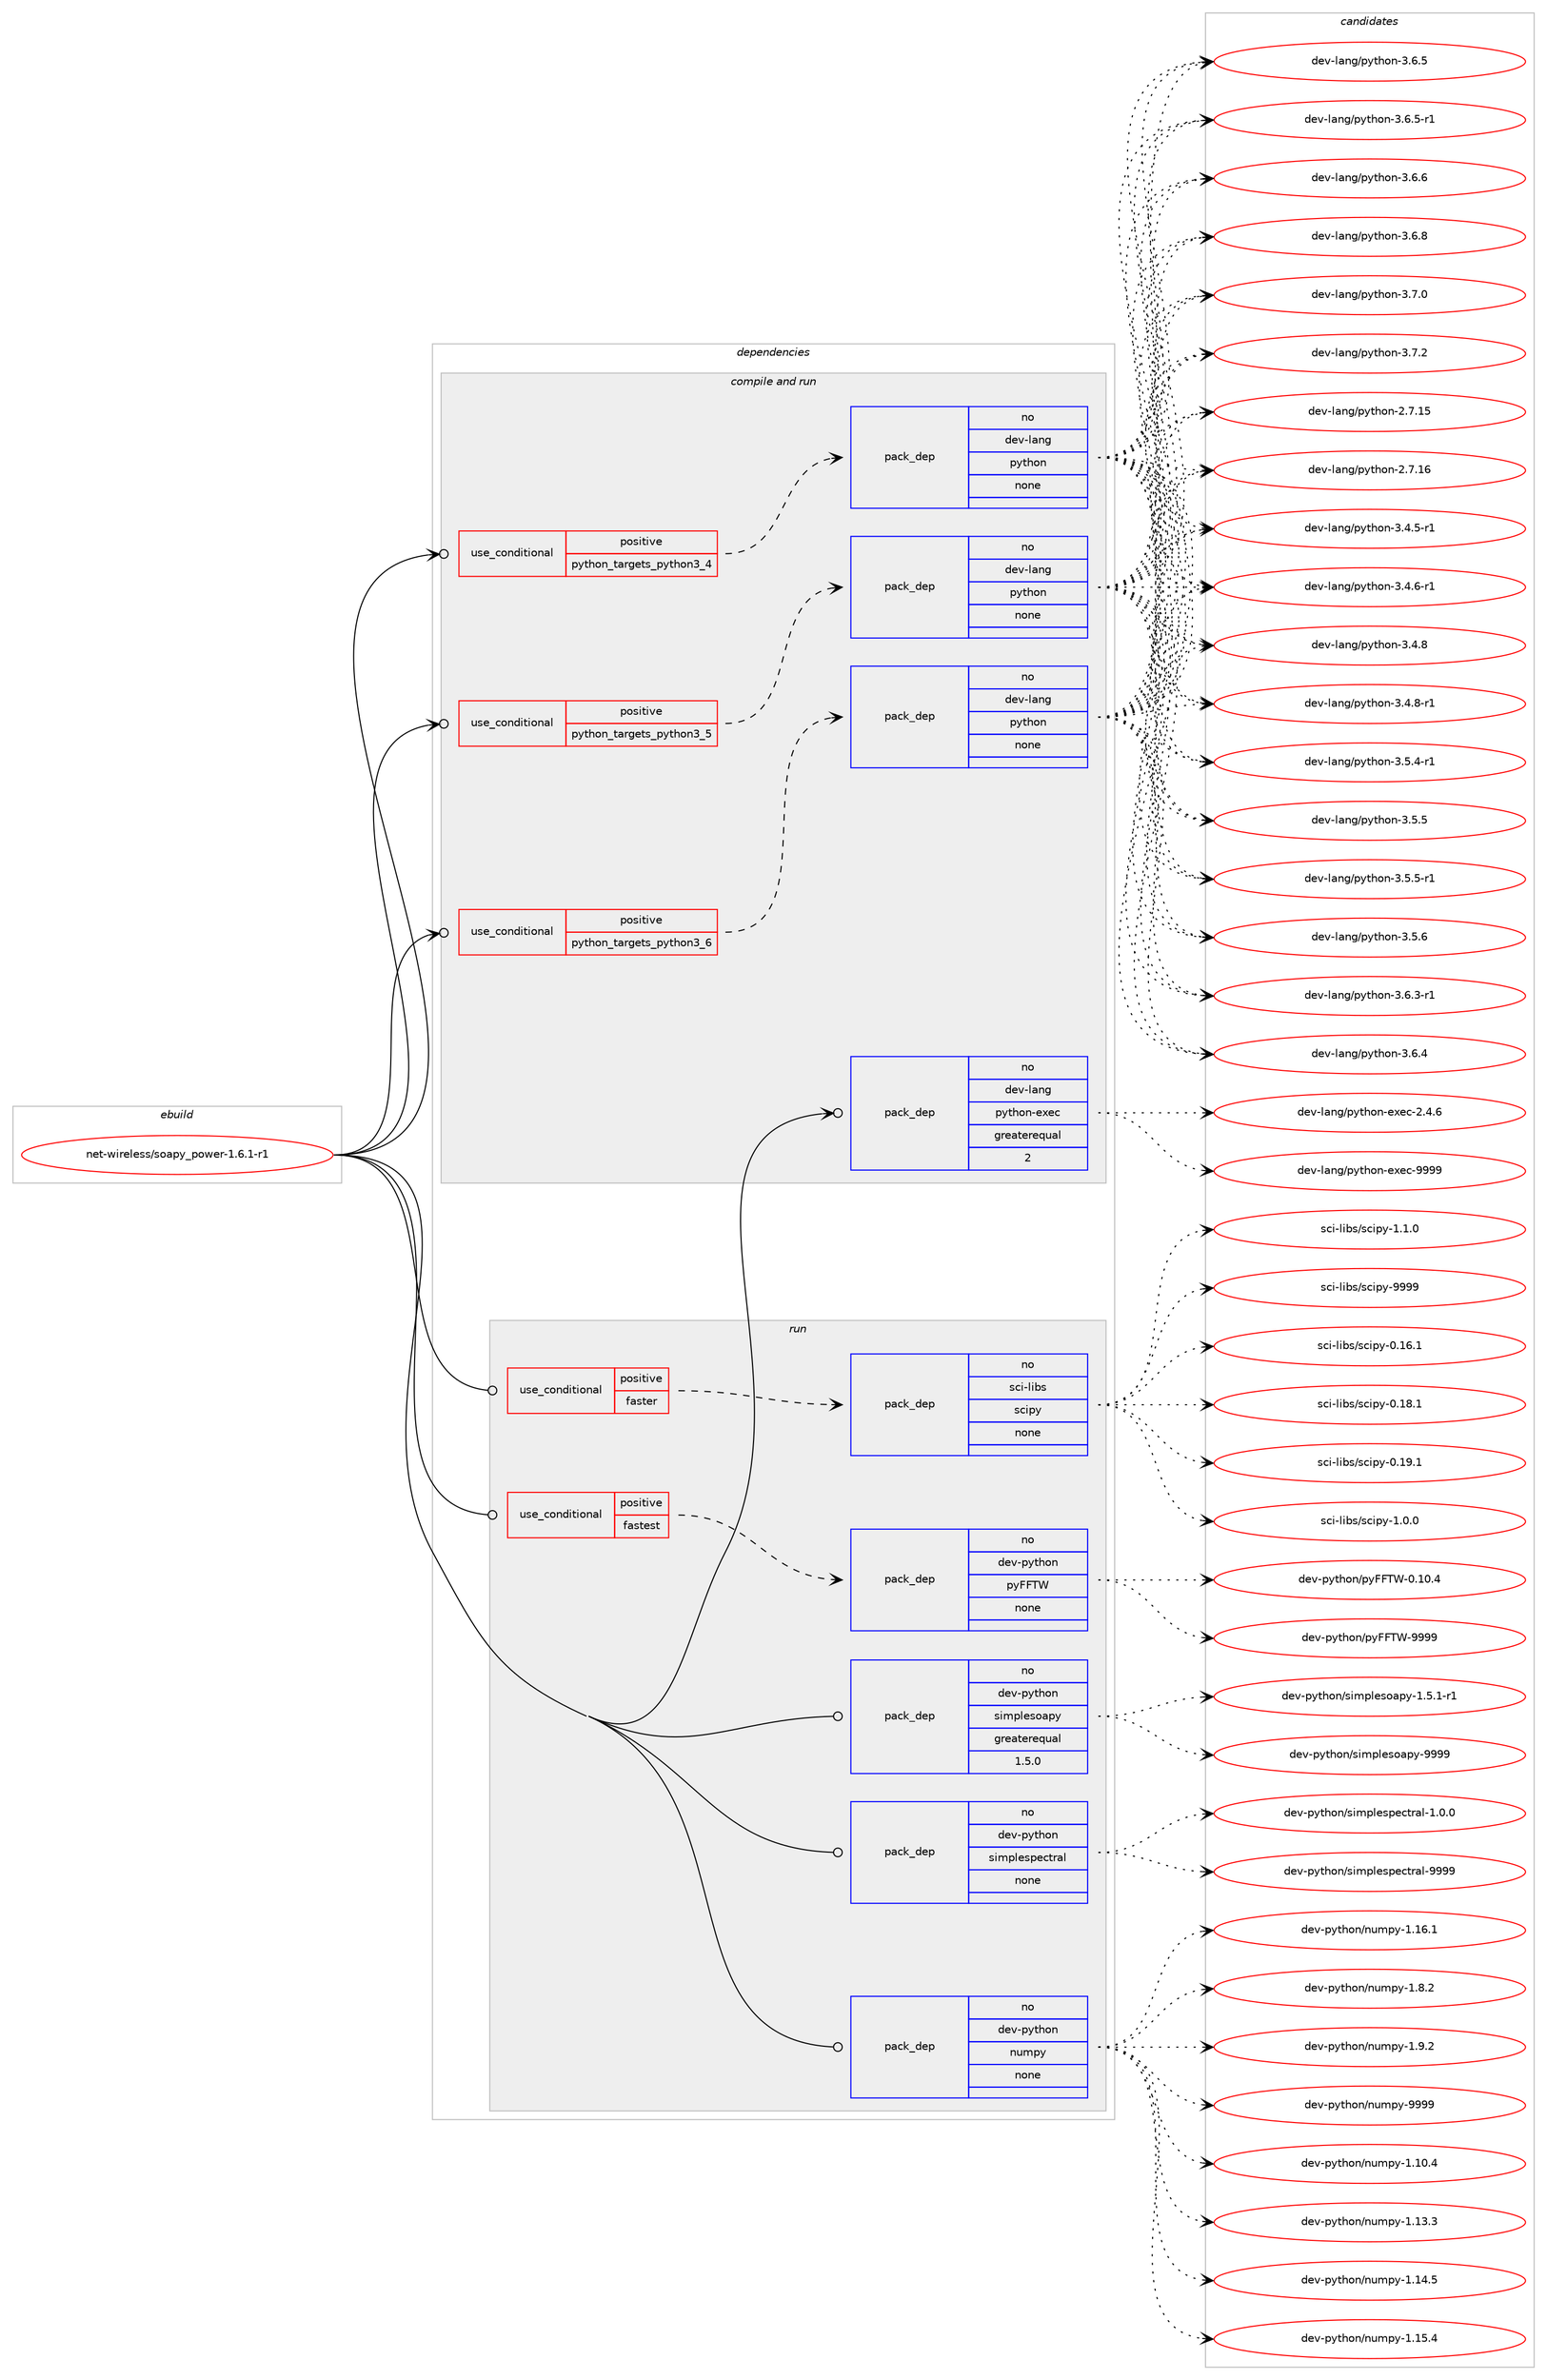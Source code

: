 digraph prolog {

# *************
# Graph options
# *************

newrank=true;
concentrate=true;
compound=true;
graph [rankdir=LR,fontname=Helvetica,fontsize=10,ranksep=1.5];#, ranksep=2.5, nodesep=0.2];
edge  [arrowhead=vee];
node  [fontname=Helvetica,fontsize=10];

# **********
# The ebuild
# **********

subgraph cluster_leftcol {
color=gray;
rank=same;
label=<<i>ebuild</i>>;
id [label="net-wireless/soapy_power-1.6.1-r1", color=red, width=4, href="../net-wireless/soapy_power-1.6.1-r1.svg"];
}

# ****************
# The dependencies
# ****************

subgraph cluster_midcol {
color=gray;
label=<<i>dependencies</i>>;
subgraph cluster_compile {
fillcolor="#eeeeee";
style=filled;
label=<<i>compile</i>>;
}
subgraph cluster_compileandrun {
fillcolor="#eeeeee";
style=filled;
label=<<i>compile and run</i>>;
subgraph cond451492 {
dependency1681226 [label=<<TABLE BORDER="0" CELLBORDER="1" CELLSPACING="0" CELLPADDING="4"><TR><TD ROWSPAN="3" CELLPADDING="10">use_conditional</TD></TR><TR><TD>positive</TD></TR><TR><TD>python_targets_python3_4</TD></TR></TABLE>>, shape=none, color=red];
subgraph pack1202215 {
dependency1681227 [label=<<TABLE BORDER="0" CELLBORDER="1" CELLSPACING="0" CELLPADDING="4" WIDTH="220"><TR><TD ROWSPAN="6" CELLPADDING="30">pack_dep</TD></TR><TR><TD WIDTH="110">no</TD></TR><TR><TD>dev-lang</TD></TR><TR><TD>python</TD></TR><TR><TD>none</TD></TR><TR><TD></TD></TR></TABLE>>, shape=none, color=blue];
}
dependency1681226:e -> dependency1681227:w [weight=20,style="dashed",arrowhead="vee"];
}
id:e -> dependency1681226:w [weight=20,style="solid",arrowhead="odotvee"];
subgraph cond451493 {
dependency1681228 [label=<<TABLE BORDER="0" CELLBORDER="1" CELLSPACING="0" CELLPADDING="4"><TR><TD ROWSPAN="3" CELLPADDING="10">use_conditional</TD></TR><TR><TD>positive</TD></TR><TR><TD>python_targets_python3_5</TD></TR></TABLE>>, shape=none, color=red];
subgraph pack1202216 {
dependency1681229 [label=<<TABLE BORDER="0" CELLBORDER="1" CELLSPACING="0" CELLPADDING="4" WIDTH="220"><TR><TD ROWSPAN="6" CELLPADDING="30">pack_dep</TD></TR><TR><TD WIDTH="110">no</TD></TR><TR><TD>dev-lang</TD></TR><TR><TD>python</TD></TR><TR><TD>none</TD></TR><TR><TD></TD></TR></TABLE>>, shape=none, color=blue];
}
dependency1681228:e -> dependency1681229:w [weight=20,style="dashed",arrowhead="vee"];
}
id:e -> dependency1681228:w [weight=20,style="solid",arrowhead="odotvee"];
subgraph cond451494 {
dependency1681230 [label=<<TABLE BORDER="0" CELLBORDER="1" CELLSPACING="0" CELLPADDING="4"><TR><TD ROWSPAN="3" CELLPADDING="10">use_conditional</TD></TR><TR><TD>positive</TD></TR><TR><TD>python_targets_python3_6</TD></TR></TABLE>>, shape=none, color=red];
subgraph pack1202217 {
dependency1681231 [label=<<TABLE BORDER="0" CELLBORDER="1" CELLSPACING="0" CELLPADDING="4" WIDTH="220"><TR><TD ROWSPAN="6" CELLPADDING="30">pack_dep</TD></TR><TR><TD WIDTH="110">no</TD></TR><TR><TD>dev-lang</TD></TR><TR><TD>python</TD></TR><TR><TD>none</TD></TR><TR><TD></TD></TR></TABLE>>, shape=none, color=blue];
}
dependency1681230:e -> dependency1681231:w [weight=20,style="dashed",arrowhead="vee"];
}
id:e -> dependency1681230:w [weight=20,style="solid",arrowhead="odotvee"];
subgraph pack1202218 {
dependency1681232 [label=<<TABLE BORDER="0" CELLBORDER="1" CELLSPACING="0" CELLPADDING="4" WIDTH="220"><TR><TD ROWSPAN="6" CELLPADDING="30">pack_dep</TD></TR><TR><TD WIDTH="110">no</TD></TR><TR><TD>dev-lang</TD></TR><TR><TD>python-exec</TD></TR><TR><TD>greaterequal</TD></TR><TR><TD>2</TD></TR></TABLE>>, shape=none, color=blue];
}
id:e -> dependency1681232:w [weight=20,style="solid",arrowhead="odotvee"];
}
subgraph cluster_run {
fillcolor="#eeeeee";
style=filled;
label=<<i>run</i>>;
subgraph cond451495 {
dependency1681233 [label=<<TABLE BORDER="0" CELLBORDER="1" CELLSPACING="0" CELLPADDING="4"><TR><TD ROWSPAN="3" CELLPADDING="10">use_conditional</TD></TR><TR><TD>positive</TD></TR><TR><TD>faster</TD></TR></TABLE>>, shape=none, color=red];
subgraph pack1202219 {
dependency1681234 [label=<<TABLE BORDER="0" CELLBORDER="1" CELLSPACING="0" CELLPADDING="4" WIDTH="220"><TR><TD ROWSPAN="6" CELLPADDING="30">pack_dep</TD></TR><TR><TD WIDTH="110">no</TD></TR><TR><TD>sci-libs</TD></TR><TR><TD>scipy</TD></TR><TR><TD>none</TD></TR><TR><TD></TD></TR></TABLE>>, shape=none, color=blue];
}
dependency1681233:e -> dependency1681234:w [weight=20,style="dashed",arrowhead="vee"];
}
id:e -> dependency1681233:w [weight=20,style="solid",arrowhead="odot"];
subgraph cond451496 {
dependency1681235 [label=<<TABLE BORDER="0" CELLBORDER="1" CELLSPACING="0" CELLPADDING="4"><TR><TD ROWSPAN="3" CELLPADDING="10">use_conditional</TD></TR><TR><TD>positive</TD></TR><TR><TD>fastest</TD></TR></TABLE>>, shape=none, color=red];
subgraph pack1202220 {
dependency1681236 [label=<<TABLE BORDER="0" CELLBORDER="1" CELLSPACING="0" CELLPADDING="4" WIDTH="220"><TR><TD ROWSPAN="6" CELLPADDING="30">pack_dep</TD></TR><TR><TD WIDTH="110">no</TD></TR><TR><TD>dev-python</TD></TR><TR><TD>pyFFTW</TD></TR><TR><TD>none</TD></TR><TR><TD></TD></TR></TABLE>>, shape=none, color=blue];
}
dependency1681235:e -> dependency1681236:w [weight=20,style="dashed",arrowhead="vee"];
}
id:e -> dependency1681235:w [weight=20,style="solid",arrowhead="odot"];
subgraph pack1202221 {
dependency1681237 [label=<<TABLE BORDER="0" CELLBORDER="1" CELLSPACING="0" CELLPADDING="4" WIDTH="220"><TR><TD ROWSPAN="6" CELLPADDING="30">pack_dep</TD></TR><TR><TD WIDTH="110">no</TD></TR><TR><TD>dev-python</TD></TR><TR><TD>numpy</TD></TR><TR><TD>none</TD></TR><TR><TD></TD></TR></TABLE>>, shape=none, color=blue];
}
id:e -> dependency1681237:w [weight=20,style="solid",arrowhead="odot"];
subgraph pack1202222 {
dependency1681238 [label=<<TABLE BORDER="0" CELLBORDER="1" CELLSPACING="0" CELLPADDING="4" WIDTH="220"><TR><TD ROWSPAN="6" CELLPADDING="30">pack_dep</TD></TR><TR><TD WIDTH="110">no</TD></TR><TR><TD>dev-python</TD></TR><TR><TD>simplesoapy</TD></TR><TR><TD>greaterequal</TD></TR><TR><TD>1.5.0</TD></TR></TABLE>>, shape=none, color=blue];
}
id:e -> dependency1681238:w [weight=20,style="solid",arrowhead="odot"];
subgraph pack1202223 {
dependency1681239 [label=<<TABLE BORDER="0" CELLBORDER="1" CELLSPACING="0" CELLPADDING="4" WIDTH="220"><TR><TD ROWSPAN="6" CELLPADDING="30">pack_dep</TD></TR><TR><TD WIDTH="110">no</TD></TR><TR><TD>dev-python</TD></TR><TR><TD>simplespectral</TD></TR><TR><TD>none</TD></TR><TR><TD></TD></TR></TABLE>>, shape=none, color=blue];
}
id:e -> dependency1681239:w [weight=20,style="solid",arrowhead="odot"];
}
}

# **************
# The candidates
# **************

subgraph cluster_choices {
rank=same;
color=gray;
label=<<i>candidates</i>>;

subgraph choice1202215 {
color=black;
nodesep=1;
choice10010111845108971101034711212111610411111045504655464953 [label="dev-lang/python-2.7.15", color=red, width=4,href="../dev-lang/python-2.7.15.svg"];
choice10010111845108971101034711212111610411111045504655464954 [label="dev-lang/python-2.7.16", color=red, width=4,href="../dev-lang/python-2.7.16.svg"];
choice1001011184510897110103471121211161041111104551465246534511449 [label="dev-lang/python-3.4.5-r1", color=red, width=4,href="../dev-lang/python-3.4.5-r1.svg"];
choice1001011184510897110103471121211161041111104551465246544511449 [label="dev-lang/python-3.4.6-r1", color=red, width=4,href="../dev-lang/python-3.4.6-r1.svg"];
choice100101118451089711010347112121116104111110455146524656 [label="dev-lang/python-3.4.8", color=red, width=4,href="../dev-lang/python-3.4.8.svg"];
choice1001011184510897110103471121211161041111104551465246564511449 [label="dev-lang/python-3.4.8-r1", color=red, width=4,href="../dev-lang/python-3.4.8-r1.svg"];
choice1001011184510897110103471121211161041111104551465346524511449 [label="dev-lang/python-3.5.4-r1", color=red, width=4,href="../dev-lang/python-3.5.4-r1.svg"];
choice100101118451089711010347112121116104111110455146534653 [label="dev-lang/python-3.5.5", color=red, width=4,href="../dev-lang/python-3.5.5.svg"];
choice1001011184510897110103471121211161041111104551465346534511449 [label="dev-lang/python-3.5.5-r1", color=red, width=4,href="../dev-lang/python-3.5.5-r1.svg"];
choice100101118451089711010347112121116104111110455146534654 [label="dev-lang/python-3.5.6", color=red, width=4,href="../dev-lang/python-3.5.6.svg"];
choice1001011184510897110103471121211161041111104551465446514511449 [label="dev-lang/python-3.6.3-r1", color=red, width=4,href="../dev-lang/python-3.6.3-r1.svg"];
choice100101118451089711010347112121116104111110455146544652 [label="dev-lang/python-3.6.4", color=red, width=4,href="../dev-lang/python-3.6.4.svg"];
choice100101118451089711010347112121116104111110455146544653 [label="dev-lang/python-3.6.5", color=red, width=4,href="../dev-lang/python-3.6.5.svg"];
choice1001011184510897110103471121211161041111104551465446534511449 [label="dev-lang/python-3.6.5-r1", color=red, width=4,href="../dev-lang/python-3.6.5-r1.svg"];
choice100101118451089711010347112121116104111110455146544654 [label="dev-lang/python-3.6.6", color=red, width=4,href="../dev-lang/python-3.6.6.svg"];
choice100101118451089711010347112121116104111110455146544656 [label="dev-lang/python-3.6.8", color=red, width=4,href="../dev-lang/python-3.6.8.svg"];
choice100101118451089711010347112121116104111110455146554648 [label="dev-lang/python-3.7.0", color=red, width=4,href="../dev-lang/python-3.7.0.svg"];
choice100101118451089711010347112121116104111110455146554650 [label="dev-lang/python-3.7.2", color=red, width=4,href="../dev-lang/python-3.7.2.svg"];
dependency1681227:e -> choice10010111845108971101034711212111610411111045504655464953:w [style=dotted,weight="100"];
dependency1681227:e -> choice10010111845108971101034711212111610411111045504655464954:w [style=dotted,weight="100"];
dependency1681227:e -> choice1001011184510897110103471121211161041111104551465246534511449:w [style=dotted,weight="100"];
dependency1681227:e -> choice1001011184510897110103471121211161041111104551465246544511449:w [style=dotted,weight="100"];
dependency1681227:e -> choice100101118451089711010347112121116104111110455146524656:w [style=dotted,weight="100"];
dependency1681227:e -> choice1001011184510897110103471121211161041111104551465246564511449:w [style=dotted,weight="100"];
dependency1681227:e -> choice1001011184510897110103471121211161041111104551465346524511449:w [style=dotted,weight="100"];
dependency1681227:e -> choice100101118451089711010347112121116104111110455146534653:w [style=dotted,weight="100"];
dependency1681227:e -> choice1001011184510897110103471121211161041111104551465346534511449:w [style=dotted,weight="100"];
dependency1681227:e -> choice100101118451089711010347112121116104111110455146534654:w [style=dotted,weight="100"];
dependency1681227:e -> choice1001011184510897110103471121211161041111104551465446514511449:w [style=dotted,weight="100"];
dependency1681227:e -> choice100101118451089711010347112121116104111110455146544652:w [style=dotted,weight="100"];
dependency1681227:e -> choice100101118451089711010347112121116104111110455146544653:w [style=dotted,weight="100"];
dependency1681227:e -> choice1001011184510897110103471121211161041111104551465446534511449:w [style=dotted,weight="100"];
dependency1681227:e -> choice100101118451089711010347112121116104111110455146544654:w [style=dotted,weight="100"];
dependency1681227:e -> choice100101118451089711010347112121116104111110455146544656:w [style=dotted,weight="100"];
dependency1681227:e -> choice100101118451089711010347112121116104111110455146554648:w [style=dotted,weight="100"];
dependency1681227:e -> choice100101118451089711010347112121116104111110455146554650:w [style=dotted,weight="100"];
}
subgraph choice1202216 {
color=black;
nodesep=1;
choice10010111845108971101034711212111610411111045504655464953 [label="dev-lang/python-2.7.15", color=red, width=4,href="../dev-lang/python-2.7.15.svg"];
choice10010111845108971101034711212111610411111045504655464954 [label="dev-lang/python-2.7.16", color=red, width=4,href="../dev-lang/python-2.7.16.svg"];
choice1001011184510897110103471121211161041111104551465246534511449 [label="dev-lang/python-3.4.5-r1", color=red, width=4,href="../dev-lang/python-3.4.5-r1.svg"];
choice1001011184510897110103471121211161041111104551465246544511449 [label="dev-lang/python-3.4.6-r1", color=red, width=4,href="../dev-lang/python-3.4.6-r1.svg"];
choice100101118451089711010347112121116104111110455146524656 [label="dev-lang/python-3.4.8", color=red, width=4,href="../dev-lang/python-3.4.8.svg"];
choice1001011184510897110103471121211161041111104551465246564511449 [label="dev-lang/python-3.4.8-r1", color=red, width=4,href="../dev-lang/python-3.4.8-r1.svg"];
choice1001011184510897110103471121211161041111104551465346524511449 [label="dev-lang/python-3.5.4-r1", color=red, width=4,href="../dev-lang/python-3.5.4-r1.svg"];
choice100101118451089711010347112121116104111110455146534653 [label="dev-lang/python-3.5.5", color=red, width=4,href="../dev-lang/python-3.5.5.svg"];
choice1001011184510897110103471121211161041111104551465346534511449 [label="dev-lang/python-3.5.5-r1", color=red, width=4,href="../dev-lang/python-3.5.5-r1.svg"];
choice100101118451089711010347112121116104111110455146534654 [label="dev-lang/python-3.5.6", color=red, width=4,href="../dev-lang/python-3.5.6.svg"];
choice1001011184510897110103471121211161041111104551465446514511449 [label="dev-lang/python-3.6.3-r1", color=red, width=4,href="../dev-lang/python-3.6.3-r1.svg"];
choice100101118451089711010347112121116104111110455146544652 [label="dev-lang/python-3.6.4", color=red, width=4,href="../dev-lang/python-3.6.4.svg"];
choice100101118451089711010347112121116104111110455146544653 [label="dev-lang/python-3.6.5", color=red, width=4,href="../dev-lang/python-3.6.5.svg"];
choice1001011184510897110103471121211161041111104551465446534511449 [label="dev-lang/python-3.6.5-r1", color=red, width=4,href="../dev-lang/python-3.6.5-r1.svg"];
choice100101118451089711010347112121116104111110455146544654 [label="dev-lang/python-3.6.6", color=red, width=4,href="../dev-lang/python-3.6.6.svg"];
choice100101118451089711010347112121116104111110455146544656 [label="dev-lang/python-3.6.8", color=red, width=4,href="../dev-lang/python-3.6.8.svg"];
choice100101118451089711010347112121116104111110455146554648 [label="dev-lang/python-3.7.0", color=red, width=4,href="../dev-lang/python-3.7.0.svg"];
choice100101118451089711010347112121116104111110455146554650 [label="dev-lang/python-3.7.2", color=red, width=4,href="../dev-lang/python-3.7.2.svg"];
dependency1681229:e -> choice10010111845108971101034711212111610411111045504655464953:w [style=dotted,weight="100"];
dependency1681229:e -> choice10010111845108971101034711212111610411111045504655464954:w [style=dotted,weight="100"];
dependency1681229:e -> choice1001011184510897110103471121211161041111104551465246534511449:w [style=dotted,weight="100"];
dependency1681229:e -> choice1001011184510897110103471121211161041111104551465246544511449:w [style=dotted,weight="100"];
dependency1681229:e -> choice100101118451089711010347112121116104111110455146524656:w [style=dotted,weight="100"];
dependency1681229:e -> choice1001011184510897110103471121211161041111104551465246564511449:w [style=dotted,weight="100"];
dependency1681229:e -> choice1001011184510897110103471121211161041111104551465346524511449:w [style=dotted,weight="100"];
dependency1681229:e -> choice100101118451089711010347112121116104111110455146534653:w [style=dotted,weight="100"];
dependency1681229:e -> choice1001011184510897110103471121211161041111104551465346534511449:w [style=dotted,weight="100"];
dependency1681229:e -> choice100101118451089711010347112121116104111110455146534654:w [style=dotted,weight="100"];
dependency1681229:e -> choice1001011184510897110103471121211161041111104551465446514511449:w [style=dotted,weight="100"];
dependency1681229:e -> choice100101118451089711010347112121116104111110455146544652:w [style=dotted,weight="100"];
dependency1681229:e -> choice100101118451089711010347112121116104111110455146544653:w [style=dotted,weight="100"];
dependency1681229:e -> choice1001011184510897110103471121211161041111104551465446534511449:w [style=dotted,weight="100"];
dependency1681229:e -> choice100101118451089711010347112121116104111110455146544654:w [style=dotted,weight="100"];
dependency1681229:e -> choice100101118451089711010347112121116104111110455146544656:w [style=dotted,weight="100"];
dependency1681229:e -> choice100101118451089711010347112121116104111110455146554648:w [style=dotted,weight="100"];
dependency1681229:e -> choice100101118451089711010347112121116104111110455146554650:w [style=dotted,weight="100"];
}
subgraph choice1202217 {
color=black;
nodesep=1;
choice10010111845108971101034711212111610411111045504655464953 [label="dev-lang/python-2.7.15", color=red, width=4,href="../dev-lang/python-2.7.15.svg"];
choice10010111845108971101034711212111610411111045504655464954 [label="dev-lang/python-2.7.16", color=red, width=4,href="../dev-lang/python-2.7.16.svg"];
choice1001011184510897110103471121211161041111104551465246534511449 [label="dev-lang/python-3.4.5-r1", color=red, width=4,href="../dev-lang/python-3.4.5-r1.svg"];
choice1001011184510897110103471121211161041111104551465246544511449 [label="dev-lang/python-3.4.6-r1", color=red, width=4,href="../dev-lang/python-3.4.6-r1.svg"];
choice100101118451089711010347112121116104111110455146524656 [label="dev-lang/python-3.4.8", color=red, width=4,href="../dev-lang/python-3.4.8.svg"];
choice1001011184510897110103471121211161041111104551465246564511449 [label="dev-lang/python-3.4.8-r1", color=red, width=4,href="../dev-lang/python-3.4.8-r1.svg"];
choice1001011184510897110103471121211161041111104551465346524511449 [label="dev-lang/python-3.5.4-r1", color=red, width=4,href="../dev-lang/python-3.5.4-r1.svg"];
choice100101118451089711010347112121116104111110455146534653 [label="dev-lang/python-3.5.5", color=red, width=4,href="../dev-lang/python-3.5.5.svg"];
choice1001011184510897110103471121211161041111104551465346534511449 [label="dev-lang/python-3.5.5-r1", color=red, width=4,href="../dev-lang/python-3.5.5-r1.svg"];
choice100101118451089711010347112121116104111110455146534654 [label="dev-lang/python-3.5.6", color=red, width=4,href="../dev-lang/python-3.5.6.svg"];
choice1001011184510897110103471121211161041111104551465446514511449 [label="dev-lang/python-3.6.3-r1", color=red, width=4,href="../dev-lang/python-3.6.3-r1.svg"];
choice100101118451089711010347112121116104111110455146544652 [label="dev-lang/python-3.6.4", color=red, width=4,href="../dev-lang/python-3.6.4.svg"];
choice100101118451089711010347112121116104111110455146544653 [label="dev-lang/python-3.6.5", color=red, width=4,href="../dev-lang/python-3.6.5.svg"];
choice1001011184510897110103471121211161041111104551465446534511449 [label="dev-lang/python-3.6.5-r1", color=red, width=4,href="../dev-lang/python-3.6.5-r1.svg"];
choice100101118451089711010347112121116104111110455146544654 [label="dev-lang/python-3.6.6", color=red, width=4,href="../dev-lang/python-3.6.6.svg"];
choice100101118451089711010347112121116104111110455146544656 [label="dev-lang/python-3.6.8", color=red, width=4,href="../dev-lang/python-3.6.8.svg"];
choice100101118451089711010347112121116104111110455146554648 [label="dev-lang/python-3.7.0", color=red, width=4,href="../dev-lang/python-3.7.0.svg"];
choice100101118451089711010347112121116104111110455146554650 [label="dev-lang/python-3.7.2", color=red, width=4,href="../dev-lang/python-3.7.2.svg"];
dependency1681231:e -> choice10010111845108971101034711212111610411111045504655464953:w [style=dotted,weight="100"];
dependency1681231:e -> choice10010111845108971101034711212111610411111045504655464954:w [style=dotted,weight="100"];
dependency1681231:e -> choice1001011184510897110103471121211161041111104551465246534511449:w [style=dotted,weight="100"];
dependency1681231:e -> choice1001011184510897110103471121211161041111104551465246544511449:w [style=dotted,weight="100"];
dependency1681231:e -> choice100101118451089711010347112121116104111110455146524656:w [style=dotted,weight="100"];
dependency1681231:e -> choice1001011184510897110103471121211161041111104551465246564511449:w [style=dotted,weight="100"];
dependency1681231:e -> choice1001011184510897110103471121211161041111104551465346524511449:w [style=dotted,weight="100"];
dependency1681231:e -> choice100101118451089711010347112121116104111110455146534653:w [style=dotted,weight="100"];
dependency1681231:e -> choice1001011184510897110103471121211161041111104551465346534511449:w [style=dotted,weight="100"];
dependency1681231:e -> choice100101118451089711010347112121116104111110455146534654:w [style=dotted,weight="100"];
dependency1681231:e -> choice1001011184510897110103471121211161041111104551465446514511449:w [style=dotted,weight="100"];
dependency1681231:e -> choice100101118451089711010347112121116104111110455146544652:w [style=dotted,weight="100"];
dependency1681231:e -> choice100101118451089711010347112121116104111110455146544653:w [style=dotted,weight="100"];
dependency1681231:e -> choice1001011184510897110103471121211161041111104551465446534511449:w [style=dotted,weight="100"];
dependency1681231:e -> choice100101118451089711010347112121116104111110455146544654:w [style=dotted,weight="100"];
dependency1681231:e -> choice100101118451089711010347112121116104111110455146544656:w [style=dotted,weight="100"];
dependency1681231:e -> choice100101118451089711010347112121116104111110455146554648:w [style=dotted,weight="100"];
dependency1681231:e -> choice100101118451089711010347112121116104111110455146554650:w [style=dotted,weight="100"];
}
subgraph choice1202218 {
color=black;
nodesep=1;
choice1001011184510897110103471121211161041111104510112010199455046524654 [label="dev-lang/python-exec-2.4.6", color=red, width=4,href="../dev-lang/python-exec-2.4.6.svg"];
choice10010111845108971101034711212111610411111045101120101994557575757 [label="dev-lang/python-exec-9999", color=red, width=4,href="../dev-lang/python-exec-9999.svg"];
dependency1681232:e -> choice1001011184510897110103471121211161041111104510112010199455046524654:w [style=dotted,weight="100"];
dependency1681232:e -> choice10010111845108971101034711212111610411111045101120101994557575757:w [style=dotted,weight="100"];
}
subgraph choice1202219 {
color=black;
nodesep=1;
choice115991054510810598115471159910511212145484649544649 [label="sci-libs/scipy-0.16.1", color=red, width=4,href="../sci-libs/scipy-0.16.1.svg"];
choice115991054510810598115471159910511212145484649564649 [label="sci-libs/scipy-0.18.1", color=red, width=4,href="../sci-libs/scipy-0.18.1.svg"];
choice115991054510810598115471159910511212145484649574649 [label="sci-libs/scipy-0.19.1", color=red, width=4,href="../sci-libs/scipy-0.19.1.svg"];
choice1159910545108105981154711599105112121454946484648 [label="sci-libs/scipy-1.0.0", color=red, width=4,href="../sci-libs/scipy-1.0.0.svg"];
choice1159910545108105981154711599105112121454946494648 [label="sci-libs/scipy-1.1.0", color=red, width=4,href="../sci-libs/scipy-1.1.0.svg"];
choice11599105451081059811547115991051121214557575757 [label="sci-libs/scipy-9999", color=red, width=4,href="../sci-libs/scipy-9999.svg"];
dependency1681234:e -> choice115991054510810598115471159910511212145484649544649:w [style=dotted,weight="100"];
dependency1681234:e -> choice115991054510810598115471159910511212145484649564649:w [style=dotted,weight="100"];
dependency1681234:e -> choice115991054510810598115471159910511212145484649574649:w [style=dotted,weight="100"];
dependency1681234:e -> choice1159910545108105981154711599105112121454946484648:w [style=dotted,weight="100"];
dependency1681234:e -> choice1159910545108105981154711599105112121454946494648:w [style=dotted,weight="100"];
dependency1681234:e -> choice11599105451081059811547115991051121214557575757:w [style=dotted,weight="100"];
}
subgraph choice1202220 {
color=black;
nodesep=1;
choice10010111845112121116104111110471121217070848745484649484652 [label="dev-python/pyFFTW-0.10.4", color=red, width=4,href="../dev-python/pyFFTW-0.10.4.svg"];
choice1001011184511212111610411111047112121707084874557575757 [label="dev-python/pyFFTW-9999", color=red, width=4,href="../dev-python/pyFFTW-9999.svg"];
dependency1681236:e -> choice10010111845112121116104111110471121217070848745484649484652:w [style=dotted,weight="100"];
dependency1681236:e -> choice1001011184511212111610411111047112121707084874557575757:w [style=dotted,weight="100"];
}
subgraph choice1202221 {
color=black;
nodesep=1;
choice100101118451121211161041111104711011710911212145494649484652 [label="dev-python/numpy-1.10.4", color=red, width=4,href="../dev-python/numpy-1.10.4.svg"];
choice100101118451121211161041111104711011710911212145494649514651 [label="dev-python/numpy-1.13.3", color=red, width=4,href="../dev-python/numpy-1.13.3.svg"];
choice100101118451121211161041111104711011710911212145494649524653 [label="dev-python/numpy-1.14.5", color=red, width=4,href="../dev-python/numpy-1.14.5.svg"];
choice100101118451121211161041111104711011710911212145494649534652 [label="dev-python/numpy-1.15.4", color=red, width=4,href="../dev-python/numpy-1.15.4.svg"];
choice100101118451121211161041111104711011710911212145494649544649 [label="dev-python/numpy-1.16.1", color=red, width=4,href="../dev-python/numpy-1.16.1.svg"];
choice1001011184511212111610411111047110117109112121454946564650 [label="dev-python/numpy-1.8.2", color=red, width=4,href="../dev-python/numpy-1.8.2.svg"];
choice1001011184511212111610411111047110117109112121454946574650 [label="dev-python/numpy-1.9.2", color=red, width=4,href="../dev-python/numpy-1.9.2.svg"];
choice10010111845112121116104111110471101171091121214557575757 [label="dev-python/numpy-9999", color=red, width=4,href="../dev-python/numpy-9999.svg"];
dependency1681237:e -> choice100101118451121211161041111104711011710911212145494649484652:w [style=dotted,weight="100"];
dependency1681237:e -> choice100101118451121211161041111104711011710911212145494649514651:w [style=dotted,weight="100"];
dependency1681237:e -> choice100101118451121211161041111104711011710911212145494649524653:w [style=dotted,weight="100"];
dependency1681237:e -> choice100101118451121211161041111104711011710911212145494649534652:w [style=dotted,weight="100"];
dependency1681237:e -> choice100101118451121211161041111104711011710911212145494649544649:w [style=dotted,weight="100"];
dependency1681237:e -> choice1001011184511212111610411111047110117109112121454946564650:w [style=dotted,weight="100"];
dependency1681237:e -> choice1001011184511212111610411111047110117109112121454946574650:w [style=dotted,weight="100"];
dependency1681237:e -> choice10010111845112121116104111110471101171091121214557575757:w [style=dotted,weight="100"];
}
subgraph choice1202222 {
color=black;
nodesep=1;
choice1001011184511212111610411111047115105109112108101115111971121214549465346494511449 [label="dev-python/simplesoapy-1.5.1-r1", color=red, width=4,href="../dev-python/simplesoapy-1.5.1-r1.svg"];
choice1001011184511212111610411111047115105109112108101115111971121214557575757 [label="dev-python/simplesoapy-9999", color=red, width=4,href="../dev-python/simplesoapy-9999.svg"];
dependency1681238:e -> choice1001011184511212111610411111047115105109112108101115111971121214549465346494511449:w [style=dotted,weight="100"];
dependency1681238:e -> choice1001011184511212111610411111047115105109112108101115111971121214557575757:w [style=dotted,weight="100"];
}
subgraph choice1202223 {
color=black;
nodesep=1;
choice10010111845112121116104111110471151051091121081011151121019911611497108454946484648 [label="dev-python/simplespectral-1.0.0", color=red, width=4,href="../dev-python/simplespectral-1.0.0.svg"];
choice100101118451121211161041111104711510510911210810111511210199116114971084557575757 [label="dev-python/simplespectral-9999", color=red, width=4,href="../dev-python/simplespectral-9999.svg"];
dependency1681239:e -> choice10010111845112121116104111110471151051091121081011151121019911611497108454946484648:w [style=dotted,weight="100"];
dependency1681239:e -> choice100101118451121211161041111104711510510911210810111511210199116114971084557575757:w [style=dotted,weight="100"];
}
}

}
